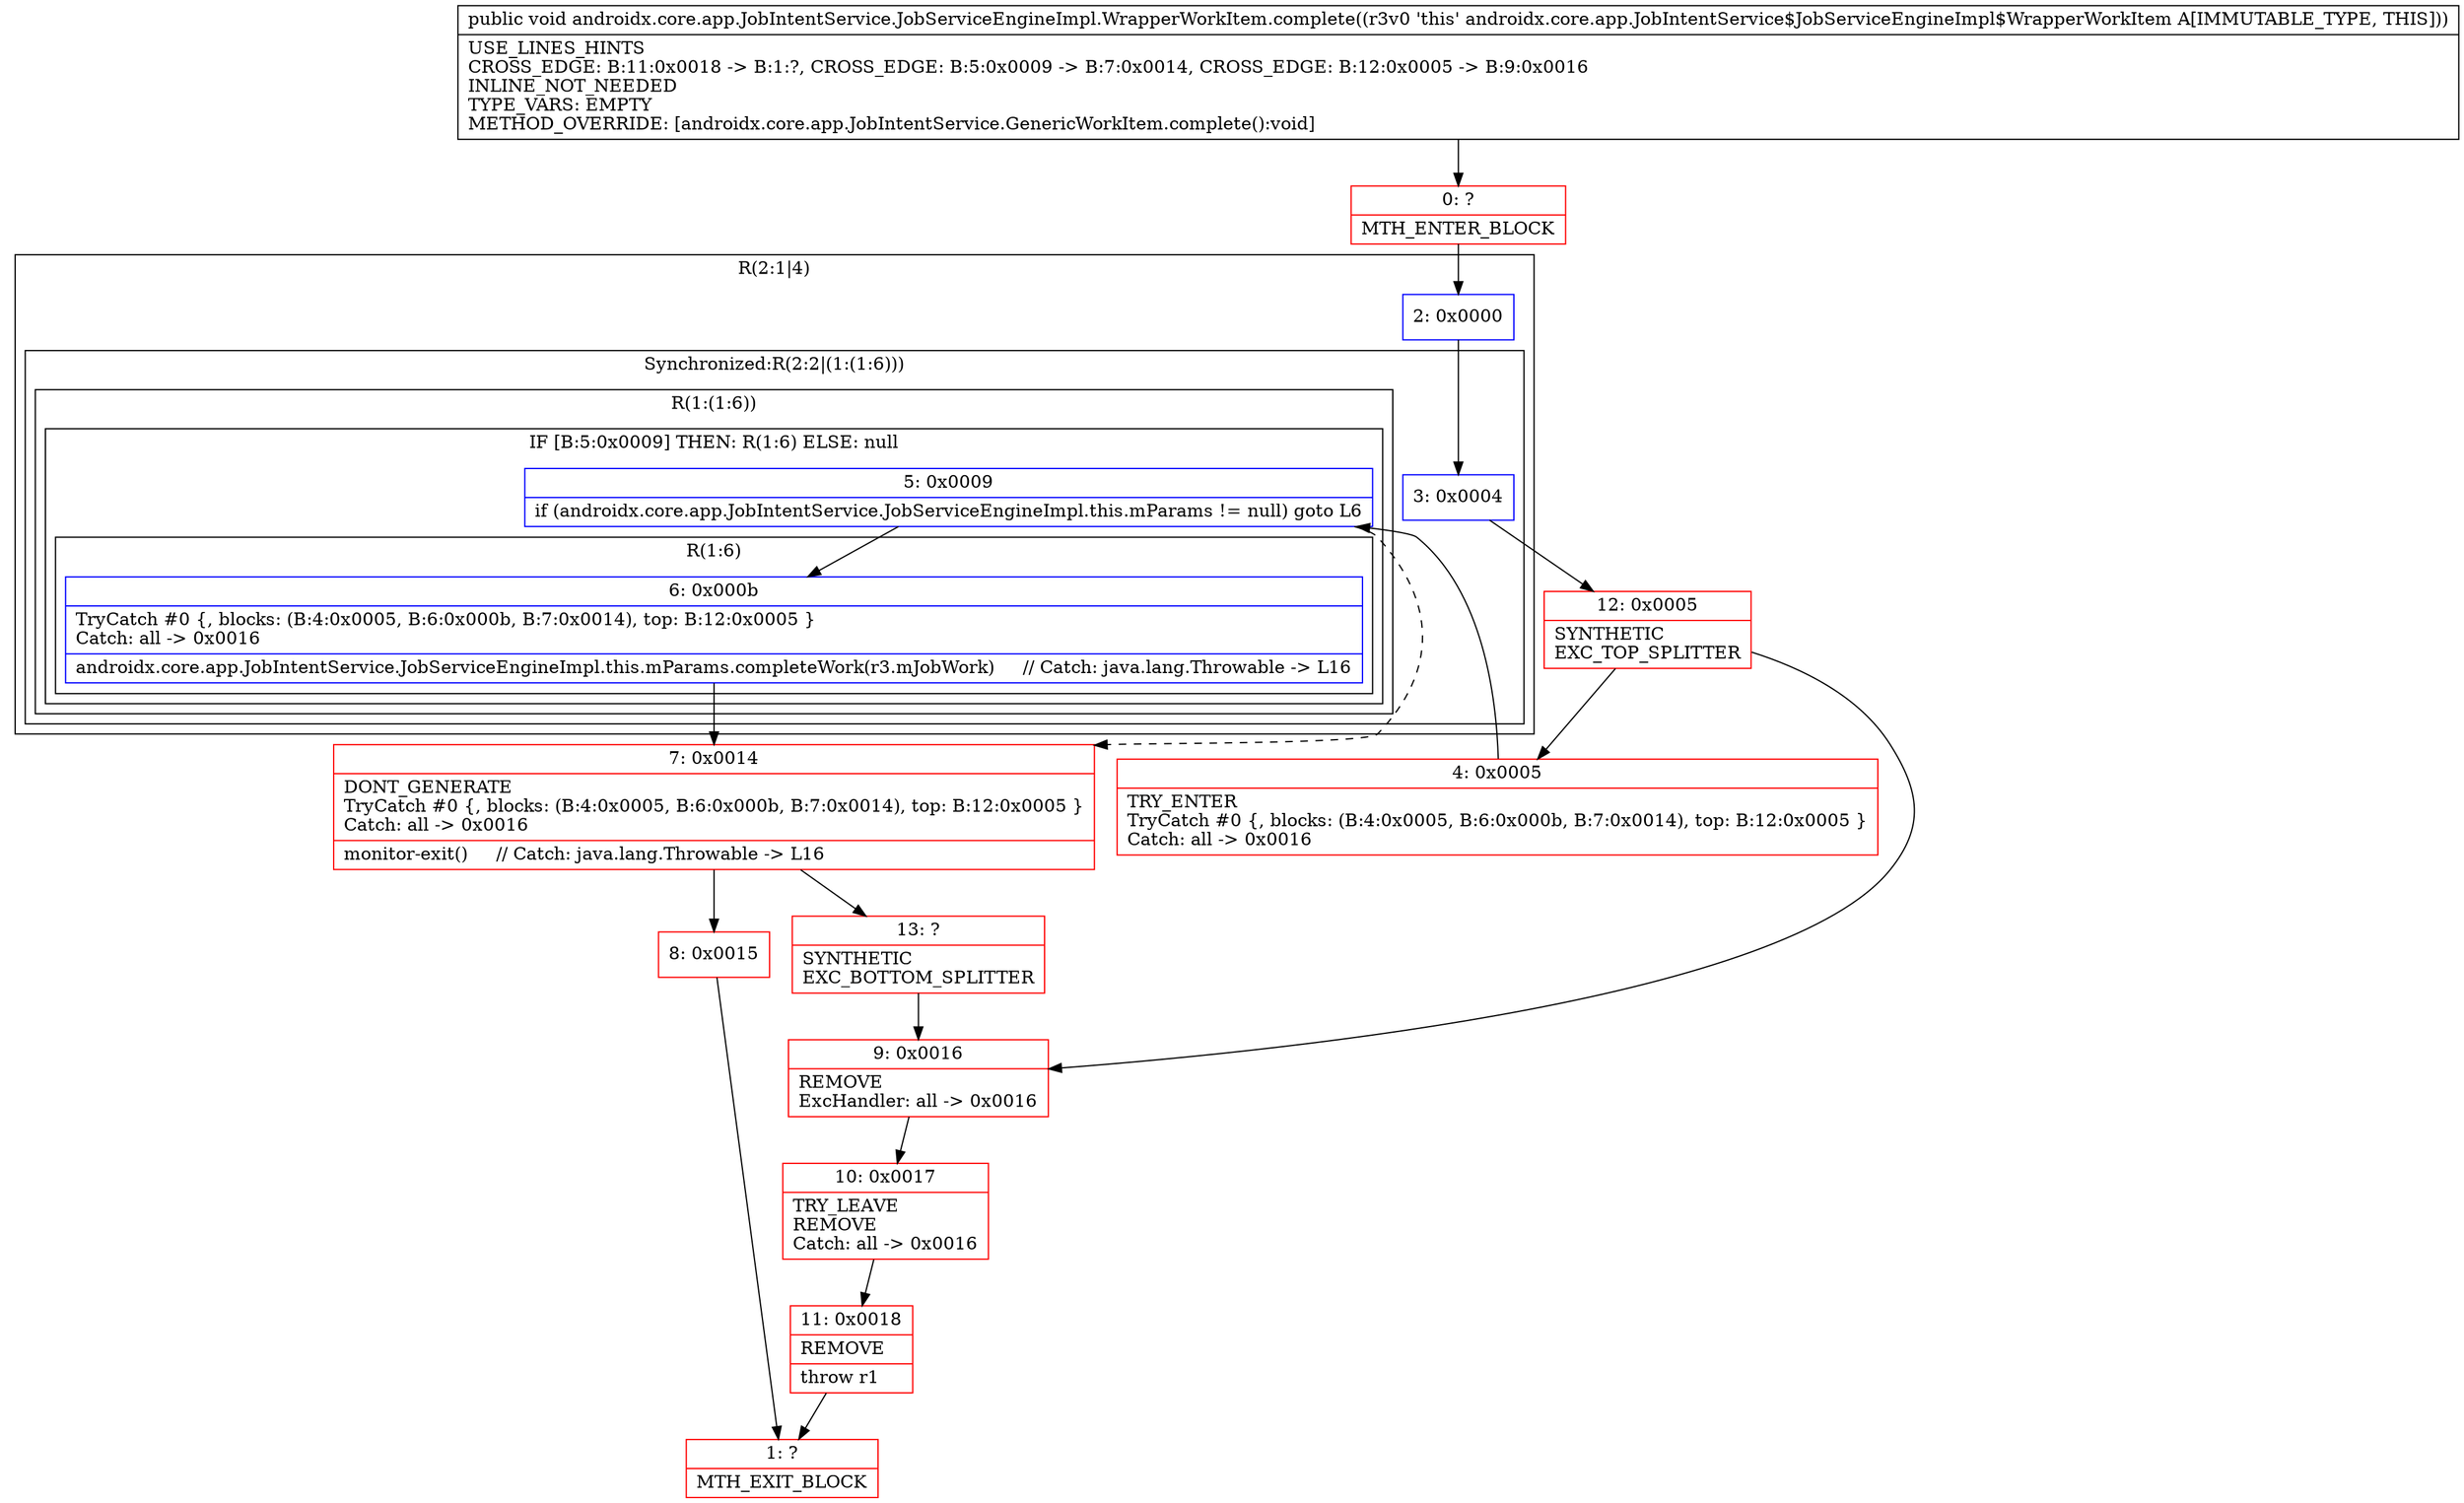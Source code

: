 digraph "CFG forandroidx.core.app.JobIntentService.JobServiceEngineImpl.WrapperWorkItem.complete()V" {
subgraph cluster_Region_318764517 {
label = "R(2:1|4)";
node [shape=record,color=blue];
Node_2 [shape=record,label="{2\:\ 0x0000}"];
subgraph cluster_SynchronizedRegion_1073022332 {
label = "Synchronized:R(2:2|(1:(1:6)))";
node [shape=record,color=blue];
Node_3 [shape=record,label="{3\:\ 0x0004}"];
subgraph cluster_Region_1448467890 {
label = "R(1:(1:6))";
node [shape=record,color=blue];
subgraph cluster_IfRegion_1010925683 {
label = "IF [B:5:0x0009] THEN: R(1:6) ELSE: null";
node [shape=record,color=blue];
Node_5 [shape=record,label="{5\:\ 0x0009|if (androidx.core.app.JobIntentService.JobServiceEngineImpl.this.mParams != null) goto L6\l}"];
subgraph cluster_Region_1367083715 {
label = "R(1:6)";
node [shape=record,color=blue];
Node_6 [shape=record,label="{6\:\ 0x000b|TryCatch #0 \{, blocks: (B:4:0x0005, B:6:0x000b, B:7:0x0014), top: B:12:0x0005 \}\lCatch: all \-\> 0x0016\l|androidx.core.app.JobIntentService.JobServiceEngineImpl.this.mParams.completeWork(r3.mJobWork)     \/\/ Catch: java.lang.Throwable \-\> L16\l}"];
}
}
}
}
}
Node_0 [shape=record,color=red,label="{0\:\ ?|MTH_ENTER_BLOCK\l}"];
Node_12 [shape=record,color=red,label="{12\:\ 0x0005|SYNTHETIC\lEXC_TOP_SPLITTER\l}"];
Node_4 [shape=record,color=red,label="{4\:\ 0x0005|TRY_ENTER\lTryCatch #0 \{, blocks: (B:4:0x0005, B:6:0x000b, B:7:0x0014), top: B:12:0x0005 \}\lCatch: all \-\> 0x0016\l}"];
Node_7 [shape=record,color=red,label="{7\:\ 0x0014|DONT_GENERATE\lTryCatch #0 \{, blocks: (B:4:0x0005, B:6:0x000b, B:7:0x0014), top: B:12:0x0005 \}\lCatch: all \-\> 0x0016\l|monitor\-exit()     \/\/ Catch: java.lang.Throwable \-\> L16\l}"];
Node_8 [shape=record,color=red,label="{8\:\ 0x0015}"];
Node_1 [shape=record,color=red,label="{1\:\ ?|MTH_EXIT_BLOCK\l}"];
Node_13 [shape=record,color=red,label="{13\:\ ?|SYNTHETIC\lEXC_BOTTOM_SPLITTER\l}"];
Node_9 [shape=record,color=red,label="{9\:\ 0x0016|REMOVE\lExcHandler: all \-\> 0x0016\l}"];
Node_10 [shape=record,color=red,label="{10\:\ 0x0017|TRY_LEAVE\lREMOVE\lCatch: all \-\> 0x0016\l}"];
Node_11 [shape=record,color=red,label="{11\:\ 0x0018|REMOVE\l|throw r1\l}"];
MethodNode[shape=record,label="{public void androidx.core.app.JobIntentService.JobServiceEngineImpl.WrapperWorkItem.complete((r3v0 'this' androidx.core.app.JobIntentService$JobServiceEngineImpl$WrapperWorkItem A[IMMUTABLE_TYPE, THIS]))  | USE_LINES_HINTS\lCROSS_EDGE: B:11:0x0018 \-\> B:1:?, CROSS_EDGE: B:5:0x0009 \-\> B:7:0x0014, CROSS_EDGE: B:12:0x0005 \-\> B:9:0x0016\lINLINE_NOT_NEEDED\lTYPE_VARS: EMPTY\lMETHOD_OVERRIDE: [androidx.core.app.JobIntentService.GenericWorkItem.complete():void]\l}"];
MethodNode -> Node_0;Node_2 -> Node_3;
Node_3 -> Node_12;
Node_5 -> Node_6;
Node_5 -> Node_7[style=dashed];
Node_6 -> Node_7;
Node_0 -> Node_2;
Node_12 -> Node_4;
Node_12 -> Node_9;
Node_4 -> Node_5;
Node_7 -> Node_8;
Node_7 -> Node_13;
Node_8 -> Node_1;
Node_13 -> Node_9;
Node_9 -> Node_10;
Node_10 -> Node_11;
Node_11 -> Node_1;
}

